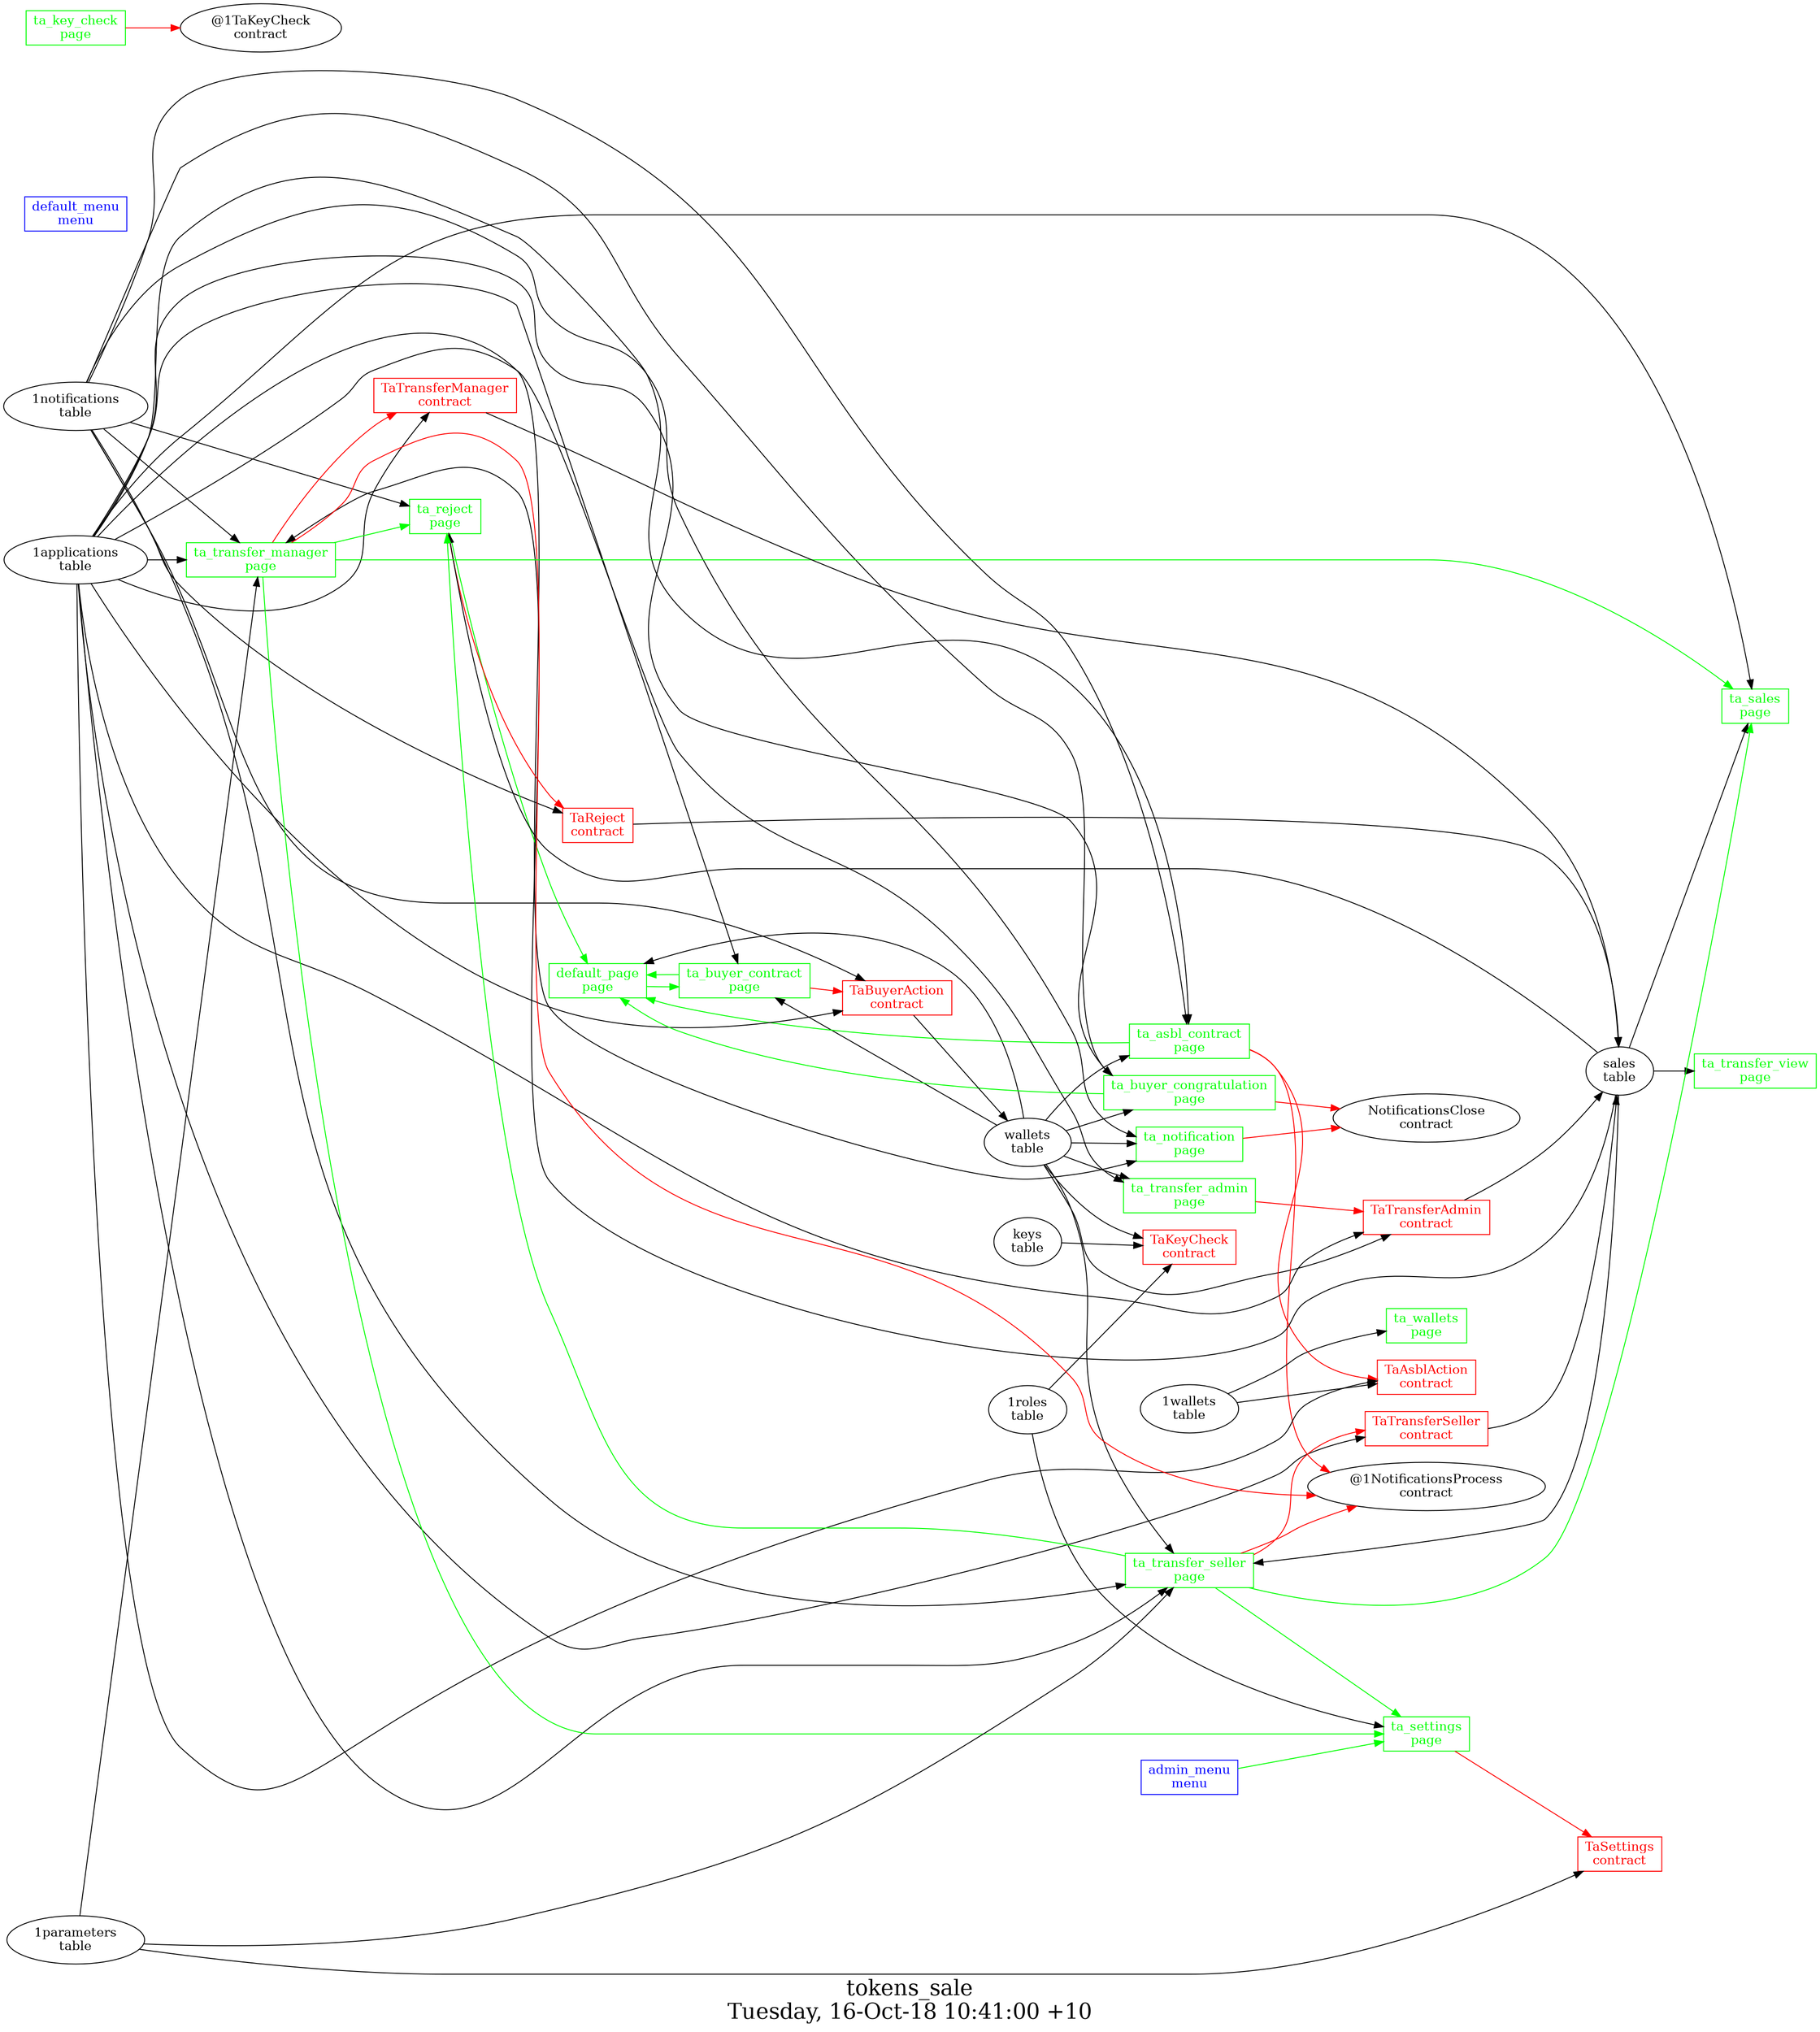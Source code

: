 digraph G {
fontsize="24";
label="tokens_sale\nTuesday, 16-Oct-18 10:41:00 +10";
nojustify=true;
ordering=out;
rankdir=LR;
size="30";
"admin_menu\nmenu" -> "ta_settings\npage"  [ color=green ]
"admin_menu\nmenu" [color=blue, fontcolor=blue, group=menus, shape=record];
"default_menu\nmenu" [color=blue, fontcolor=blue, group=menus, shape=record];
"wallets\ntable" -> "default_page\npage"
"default_page\npage" -> "ta_buyer_contract\npage"  [ color=green ]
"default_page\npage" [color=green, fontcolor=green, group=pages, shape=record];
"ta_asbl_contract\npage" -> "TaAsblAction\ncontract"  [ color=red ]
"ta_asbl_contract\npage" -> "@1NotificationsProcess\ncontract"  [ color=red ]
"1applications\ntable" -> "ta_asbl_contract\npage"
"1notifications\ntable" -> "ta_asbl_contract\npage"
"wallets\ntable" -> "ta_asbl_contract\npage"
"ta_asbl_contract\npage" -> "default_page\npage"  [ color=green ]
"ta_asbl_contract\npage" [color=green, fontcolor=green, group=pages, shape=record];
"ta_buyer_congratulation\npage" -> "NotificationsClose\ncontract"  [ color=red ]
"1applications\ntable" -> "ta_buyer_congratulation\npage"
"1notifications\ntable" -> "ta_buyer_congratulation\npage"
"wallets\ntable" -> "ta_buyer_congratulation\npage"
"ta_buyer_congratulation\npage" -> "default_page\npage"  [ color=green ]
"ta_buyer_congratulation\npage" [color=green, fontcolor=green, group=pages, shape=record];
"ta_buyer_contract\npage" -> "TaBuyerAction\ncontract"  [ color=red ]
"1applications\ntable" -> "ta_buyer_contract\npage"
"wallets\ntable" -> "ta_buyer_contract\npage"
"ta_buyer_contract\npage" -> "default_page\npage"  [ color=green ]
"ta_buyer_contract\npage" [color=green, fontcolor=green, group=pages, shape=record];
"ta_key_check\npage" -> "@1TaKeyCheck\ncontract"  [ color=red ]
"ta_key_check\npage" [color=green, fontcolor=green, group=pages, shape=record];
"ta_notification\npage" -> "NotificationsClose\ncontract"  [ color=red ]
"1applications\ntable" -> "ta_notification\npage"
"1notifications\ntable" -> "ta_notification\npage"
"wallets\ntable" -> "ta_notification\npage"
"ta_notification\npage" [color=green, fontcolor=green, group=pages, shape=record];
"ta_reject\npage" -> "TaReject\ncontract"  [ color=red ]
"1notifications\ntable" -> "ta_reject\npage"
"sales\ntable" -> "ta_reject\npage"
"ta_reject\npage" -> "default_page\npage"  [ color=green ]
"ta_reject\npage" [color=green, fontcolor=green, group=pages, shape=record];
"1applications\ntable" -> "ta_sales\npage"
"sales\ntable" -> "ta_sales\npage"
"ta_sales\npage" [color=green, fontcolor=green, group=pages, shape=record];
"ta_settings\npage" -> "TaSettings\ncontract"  [ color=red ]
"1roles\ntable" -> "ta_settings\npage"
"ta_settings\npage" [color=green, fontcolor=green, group=pages, shape=record];
"ta_transfer_admin\npage" -> "TaTransferAdmin\ncontract"  [ color=red ]
"1applications\ntable" -> "ta_transfer_admin\npage"
"wallets\ntable" -> "ta_transfer_admin\npage"
"ta_transfer_admin\npage" [color=green, fontcolor=green, group=pages, shape=record];
"ta_transfer_manager\npage" -> "TaTransferManager\ncontract"  [ color=red ]
"ta_transfer_manager\npage" -> "@1NotificationsProcess\ncontract"  [ color=red ]
"1applications\ntable" -> "ta_transfer_manager\npage"
"1notifications\ntable" -> "ta_transfer_manager\npage"
"sales\ntable" -> "ta_transfer_manager\npage"
"1parameters\ntable" -> "ta_transfer_manager\npage"
"ta_transfer_manager\npage" -> "ta_reject\npage"  [ color=green ]
"ta_transfer_manager\npage" -> "ta_sales\npage"  [ color=green ]
"ta_transfer_manager\npage" -> "ta_settings\npage"  [ color=green ]
"ta_transfer_manager\npage" [color=green, fontcolor=green, group=pages, shape=record];
"ta_transfer_seller\npage" -> "TaTransferSeller\ncontract"  [ color=red ]
"ta_transfer_seller\npage" -> "@1NotificationsProcess\ncontract"  [ color=red ]
"1applications\ntable" -> "ta_transfer_seller\npage"
"1notifications\ntable" -> "ta_transfer_seller\npage"
"sales\ntable" -> "ta_transfer_seller\npage"
"wallets\ntable" -> "ta_transfer_seller\npage"
"1parameters\ntable" -> "ta_transfer_seller\npage"
"ta_transfer_seller\npage" -> "ta_reject\npage"  [ color=green ]
"ta_transfer_seller\npage" -> "ta_sales\npage"  [ color=green ]
"ta_transfer_seller\npage" -> "ta_settings\npage"  [ color=green ]
"ta_transfer_seller\npage" [color=green, fontcolor=green, group=pages, shape=record];
"sales\ntable" -> "ta_transfer_view\npage"
"ta_transfer_view\npage" [color=green, fontcolor=green, group=pages, shape=record];
"1wallets\ntable" -> "ta_wallets\npage"
"ta_wallets\npage" [color=green, fontcolor=green, group=pages, shape=record];
"1applications\ntable" -> "TaAsblAction\ncontract"
"1wallets\ntable" -> "TaAsblAction\ncontract"
"TaAsblAction\ncontract" [color=red, fontcolor=red, group=contracts, shape=record];
"TaBuyerAction\ncontract" -> "wallets\ntable"  [ color="" ]
"1applications\ntable" -> "TaBuyerAction\ncontract"
"1notifications\ntable" -> "TaBuyerAction\ncontract"
"TaBuyerAction\ncontract" [color=red, fontcolor=red, group=contracts, shape=record];
"wallets\ntable" -> "TaKeyCheck\ncontract"
"keys\ntable" -> "TaKeyCheck\ncontract"
"1roles\ntable" -> "TaKeyCheck\ncontract"
"TaKeyCheck\ncontract" [color=red, fontcolor=red, group=contracts, shape=record];
"TaReject\ncontract" -> "sales\ntable"  [ color="" ]
"1notifications\ntable" -> "TaReject\ncontract"
"TaReject\ncontract" [color=red, fontcolor=red, group=contracts, shape=record];
"1parameters\ntable" -> "TaSettings\ncontract"
"TaSettings\ncontract" [color=red, fontcolor=red, group=contracts, shape=record];
"TaTransferAdmin\ncontract" -> "sales\ntable"  [ color="" ]
"1applications\ntable" -> "TaTransferAdmin\ncontract"
"wallets\ntable" -> "TaTransferAdmin\ncontract"
"TaTransferAdmin\ncontract" [color=red, fontcolor=red, group=contracts, shape=record];
"TaTransferManager\ncontract" -> "sales\ntable"  [ color="" ]
"1applications\ntable" -> "TaTransferManager\ncontract"
"TaTransferManager\ncontract" [color=red, fontcolor=red, group=contracts, shape=record];
"TaTransferSeller\ncontract" -> "sales\ntable"  [ color="" ]
"1applications\ntable" -> "TaTransferSeller\ncontract"
"TaTransferSeller\ncontract" [color=red, fontcolor=red, group=contracts, shape=record];
"sales\ntable" [color="", fontcolor="", group=tables, shape=""];
"wallets\ntable" [color="", fontcolor="", group=tables, shape=""];
}
